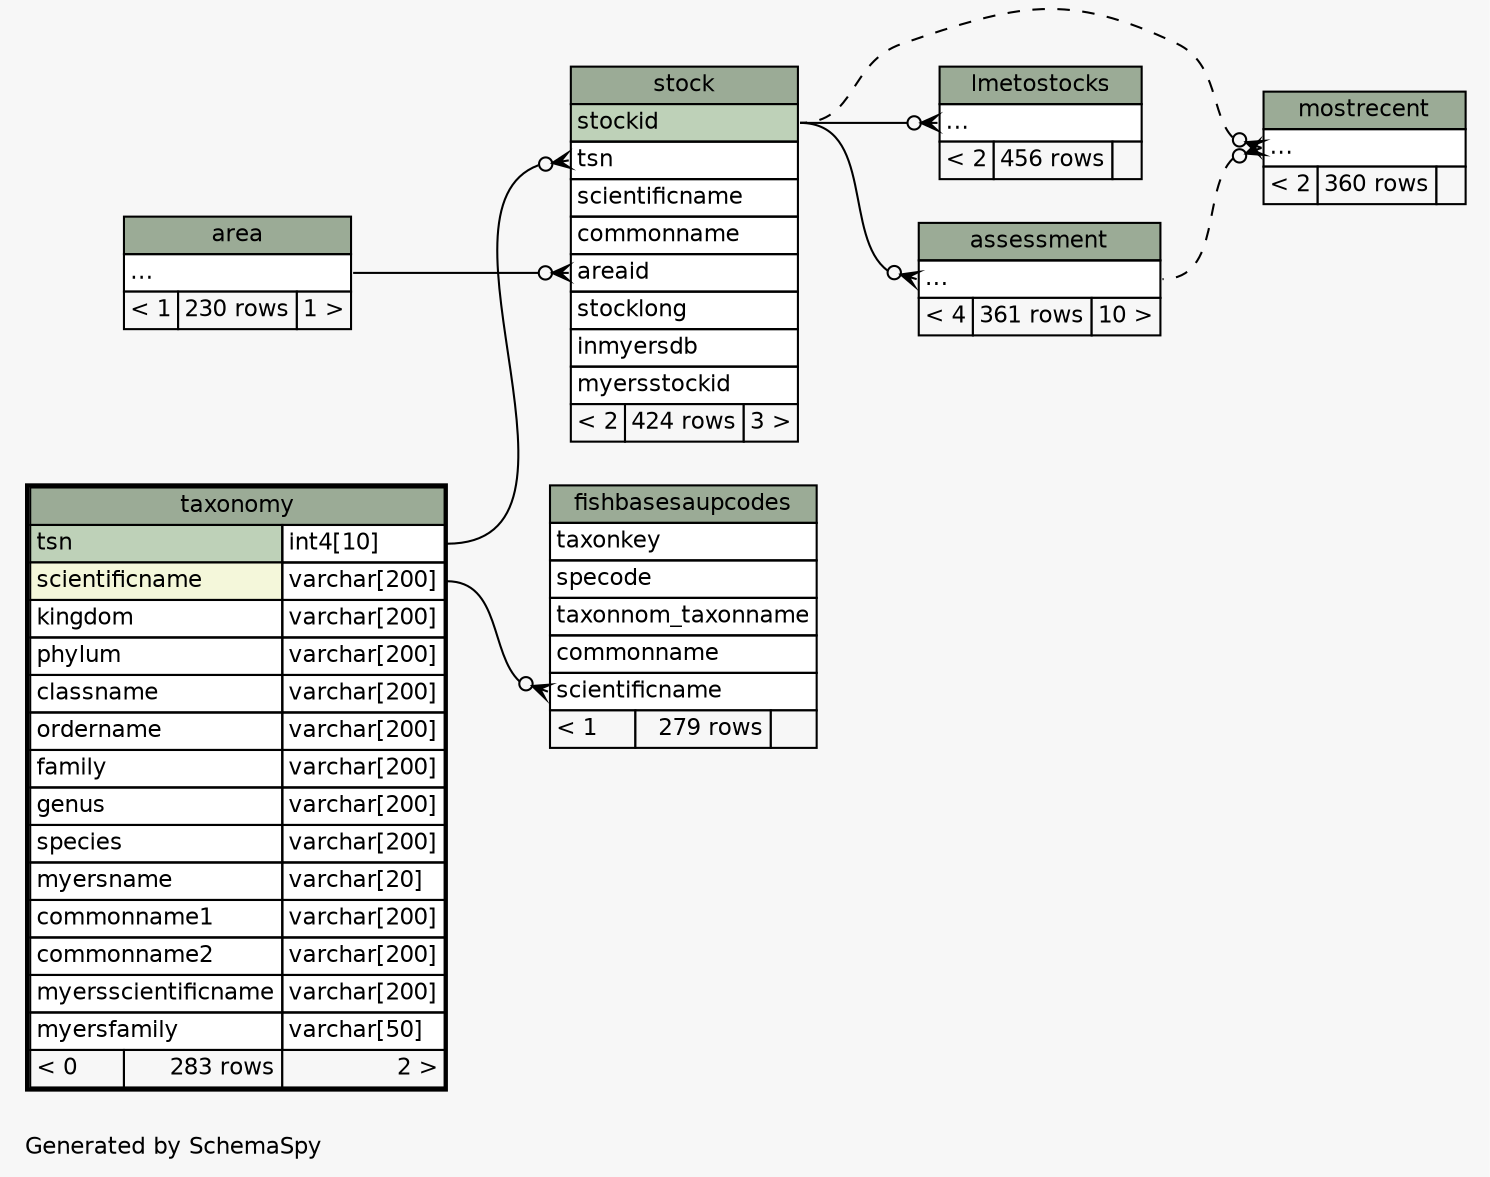 // dot 2.28.0 on Mac OS X 10.6.8
// SchemaSpy rev 590
digraph "impliedTwoDegreesRelationshipsDiagram" {
  graph [
    rankdir="RL"
    bgcolor="#f7f7f7"
    label="\nGenerated by SchemaSpy"
    labeljust="l"
    nodesep="0.18"
    ranksep="0.46"
    fontname="Helvetica"
    fontsize="11"
  ];
  node [
    fontname="Helvetica"
    fontsize="11"
    shape="plaintext"
  ];
  edge [
    arrowsize="0.8"
  ];
  "assessment":"elipses":w -> "stock":"stockid":e [arrowhead=none dir=back arrowtail=crowodot];
  "fishbasesaupcodes":"scientificname":w -> "taxonomy":"scientificname.type":e [arrowhead=none dir=back arrowtail=crowodot];
  "lmetostocks":"elipses":w -> "stock":"stockid":e [arrowhead=none dir=back arrowtail=crowodot];
  "mostrecent":"elipses":w -> "assessment":"elipses":e [arrowhead=none dir=back arrowtail=crowodot style=dashed];
  "mostrecent":"elipses":w -> "stock":"stockid":e [arrowhead=none dir=back arrowtail=crowodot style=dashed];
  "stock":"areaid":w -> "area":"elipses":e [arrowhead=none dir=back arrowtail=crowodot];
  "stock":"tsn":w -> "taxonomy":"tsn.type":e [arrowhead=none dir=back arrowtail=crowodot];
  "area" [
    label=<
    <TABLE BORDER="0" CELLBORDER="1" CELLSPACING="0" BGCOLOR="#ffffff">
      <TR><TD COLSPAN="3" BGCOLOR="#9bab96" ALIGN="CENTER">area</TD></TR>
      <TR><TD PORT="elipses" COLSPAN="3" ALIGN="LEFT">...</TD></TR>
      <TR><TD ALIGN="LEFT" BGCOLOR="#f7f7f7">&lt; 1</TD><TD ALIGN="RIGHT" BGCOLOR="#f7f7f7">230 rows</TD><TD ALIGN="RIGHT" BGCOLOR="#f7f7f7">1 &gt;</TD></TR>
    </TABLE>>
    URL="area.html"
    tooltip="area"
  ];
  "assessment" [
    label=<
    <TABLE BORDER="0" CELLBORDER="1" CELLSPACING="0" BGCOLOR="#ffffff">
      <TR><TD COLSPAN="3" BGCOLOR="#9bab96" ALIGN="CENTER">assessment</TD></TR>
      <TR><TD PORT="elipses" COLSPAN="3" ALIGN="LEFT">...</TD></TR>
      <TR><TD ALIGN="LEFT" BGCOLOR="#f7f7f7">&lt; 4</TD><TD ALIGN="RIGHT" BGCOLOR="#f7f7f7">361 rows</TD><TD ALIGN="RIGHT" BGCOLOR="#f7f7f7">10 &gt;</TD></TR>
    </TABLE>>
    URL="assessment.html"
    tooltip="assessment"
  ];
  "fishbasesaupcodes" [
    label=<
    <TABLE BORDER="0" CELLBORDER="1" CELLSPACING="0" BGCOLOR="#ffffff">
      <TR><TD COLSPAN="3" BGCOLOR="#9bab96" ALIGN="CENTER">fishbasesaupcodes</TD></TR>
      <TR><TD PORT="taxonkey" COLSPAN="3" ALIGN="LEFT">taxonkey</TD></TR>
      <TR><TD PORT="specode" COLSPAN="3" ALIGN="LEFT">specode</TD></TR>
      <TR><TD PORT="taxonnom_taxonname" COLSPAN="3" ALIGN="LEFT">taxonnom_taxonname</TD></TR>
      <TR><TD PORT="commonname" COLSPAN="3" ALIGN="LEFT">commonname</TD></TR>
      <TR><TD PORT="scientificname" COLSPAN="3" ALIGN="LEFT">scientificname</TD></TR>
      <TR><TD ALIGN="LEFT" BGCOLOR="#f7f7f7">&lt; 1</TD><TD ALIGN="RIGHT" BGCOLOR="#f7f7f7">279 rows</TD><TD ALIGN="RIGHT" BGCOLOR="#f7f7f7">  </TD></TR>
    </TABLE>>
    URL="fishbasesaupcodes.html"
    tooltip="fishbasesaupcodes"
  ];
  "lmetostocks" [
    label=<
    <TABLE BORDER="0" CELLBORDER="1" CELLSPACING="0" BGCOLOR="#ffffff">
      <TR><TD COLSPAN="3" BGCOLOR="#9bab96" ALIGN="CENTER">lmetostocks</TD></TR>
      <TR><TD PORT="elipses" COLSPAN="3" ALIGN="LEFT">...</TD></TR>
      <TR><TD ALIGN="LEFT" BGCOLOR="#f7f7f7">&lt; 2</TD><TD ALIGN="RIGHT" BGCOLOR="#f7f7f7">456 rows</TD><TD ALIGN="RIGHT" BGCOLOR="#f7f7f7">  </TD></TR>
    </TABLE>>
    URL="lmetostocks.html"
    tooltip="lmetostocks"
  ];
  "mostrecent" [
    label=<
    <TABLE BORDER="0" CELLBORDER="1" CELLSPACING="0" BGCOLOR="#ffffff">
      <TR><TD COLSPAN="3" BGCOLOR="#9bab96" ALIGN="CENTER">mostrecent</TD></TR>
      <TR><TD PORT="elipses" COLSPAN="3" ALIGN="LEFT">...</TD></TR>
      <TR><TD ALIGN="LEFT" BGCOLOR="#f7f7f7">&lt; 2</TD><TD ALIGN="RIGHT" BGCOLOR="#f7f7f7">360 rows</TD><TD ALIGN="RIGHT" BGCOLOR="#f7f7f7">  </TD></TR>
    </TABLE>>
    URL="mostrecent.html"
    tooltip="mostrecent"
  ];
  "stock" [
    label=<
    <TABLE BORDER="0" CELLBORDER="1" CELLSPACING="0" BGCOLOR="#ffffff">
      <TR><TD COLSPAN="3" BGCOLOR="#9bab96" ALIGN="CENTER">stock</TD></TR>
      <TR><TD PORT="stockid" COLSPAN="3" BGCOLOR="#bed1b8" ALIGN="LEFT">stockid</TD></TR>
      <TR><TD PORT="tsn" COLSPAN="3" ALIGN="LEFT">tsn</TD></TR>
      <TR><TD PORT="scientificname" COLSPAN="3" ALIGN="LEFT">scientificname</TD></TR>
      <TR><TD PORT="commonname" COLSPAN="3" ALIGN="LEFT">commonname</TD></TR>
      <TR><TD PORT="areaid" COLSPAN="3" ALIGN="LEFT">areaid</TD></TR>
      <TR><TD PORT="stocklong" COLSPAN="3" ALIGN="LEFT">stocklong</TD></TR>
      <TR><TD PORT="inmyersdb" COLSPAN="3" ALIGN="LEFT">inmyersdb</TD></TR>
      <TR><TD PORT="myersstockid" COLSPAN="3" ALIGN="LEFT">myersstockid</TD></TR>
      <TR><TD ALIGN="LEFT" BGCOLOR="#f7f7f7">&lt; 2</TD><TD ALIGN="RIGHT" BGCOLOR="#f7f7f7">424 rows</TD><TD ALIGN="RIGHT" BGCOLOR="#f7f7f7">3 &gt;</TD></TR>
    </TABLE>>
    URL="stock.html"
    tooltip="stock"
  ];
  "taxonomy" [
    label=<
    <TABLE BORDER="2" CELLBORDER="1" CELLSPACING="0" BGCOLOR="#ffffff">
      <TR><TD COLSPAN="3" BGCOLOR="#9bab96" ALIGN="CENTER">taxonomy</TD></TR>
      <TR><TD PORT="tsn" COLSPAN="2" BGCOLOR="#bed1b8" ALIGN="LEFT">tsn</TD><TD PORT="tsn.type" ALIGN="LEFT">int4[10]</TD></TR>
      <TR><TD PORT="scientificname" COLSPAN="2" BGCOLOR="#f4f7da" ALIGN="LEFT">scientificname</TD><TD PORT="scientificname.type" ALIGN="LEFT">varchar[200]</TD></TR>
      <TR><TD PORT="kingdom" COLSPAN="2" ALIGN="LEFT">kingdom</TD><TD PORT="kingdom.type" ALIGN="LEFT">varchar[200]</TD></TR>
      <TR><TD PORT="phylum" COLSPAN="2" ALIGN="LEFT">phylum</TD><TD PORT="phylum.type" ALIGN="LEFT">varchar[200]</TD></TR>
      <TR><TD PORT="classname" COLSPAN="2" ALIGN="LEFT">classname</TD><TD PORT="classname.type" ALIGN="LEFT">varchar[200]</TD></TR>
      <TR><TD PORT="ordername" COLSPAN="2" ALIGN="LEFT">ordername</TD><TD PORT="ordername.type" ALIGN="LEFT">varchar[200]</TD></TR>
      <TR><TD PORT="family" COLSPAN="2" ALIGN="LEFT">family</TD><TD PORT="family.type" ALIGN="LEFT">varchar[200]</TD></TR>
      <TR><TD PORT="genus" COLSPAN="2" ALIGN="LEFT">genus</TD><TD PORT="genus.type" ALIGN="LEFT">varchar[200]</TD></TR>
      <TR><TD PORT="species" COLSPAN="2" ALIGN="LEFT">species</TD><TD PORT="species.type" ALIGN="LEFT">varchar[200]</TD></TR>
      <TR><TD PORT="myersname" COLSPAN="2" ALIGN="LEFT">myersname</TD><TD PORT="myersname.type" ALIGN="LEFT">varchar[20]</TD></TR>
      <TR><TD PORT="commonname1" COLSPAN="2" ALIGN="LEFT">commonname1</TD><TD PORT="commonname1.type" ALIGN="LEFT">varchar[200]</TD></TR>
      <TR><TD PORT="commonname2" COLSPAN="2" ALIGN="LEFT">commonname2</TD><TD PORT="commonname2.type" ALIGN="LEFT">varchar[200]</TD></TR>
      <TR><TD PORT="myersscientificname" COLSPAN="2" ALIGN="LEFT">myersscientificname</TD><TD PORT="myersscientificname.type" ALIGN="LEFT">varchar[200]</TD></TR>
      <TR><TD PORT="myersfamily" COLSPAN="2" ALIGN="LEFT">myersfamily</TD><TD PORT="myersfamily.type" ALIGN="LEFT">varchar[50]</TD></TR>
      <TR><TD ALIGN="LEFT" BGCOLOR="#f7f7f7">&lt; 0</TD><TD ALIGN="RIGHT" BGCOLOR="#f7f7f7">283 rows</TD><TD ALIGN="RIGHT" BGCOLOR="#f7f7f7">2 &gt;</TD></TR>
    </TABLE>>
    URL="taxonomy.html"
    tooltip="taxonomy"
  ];
}
